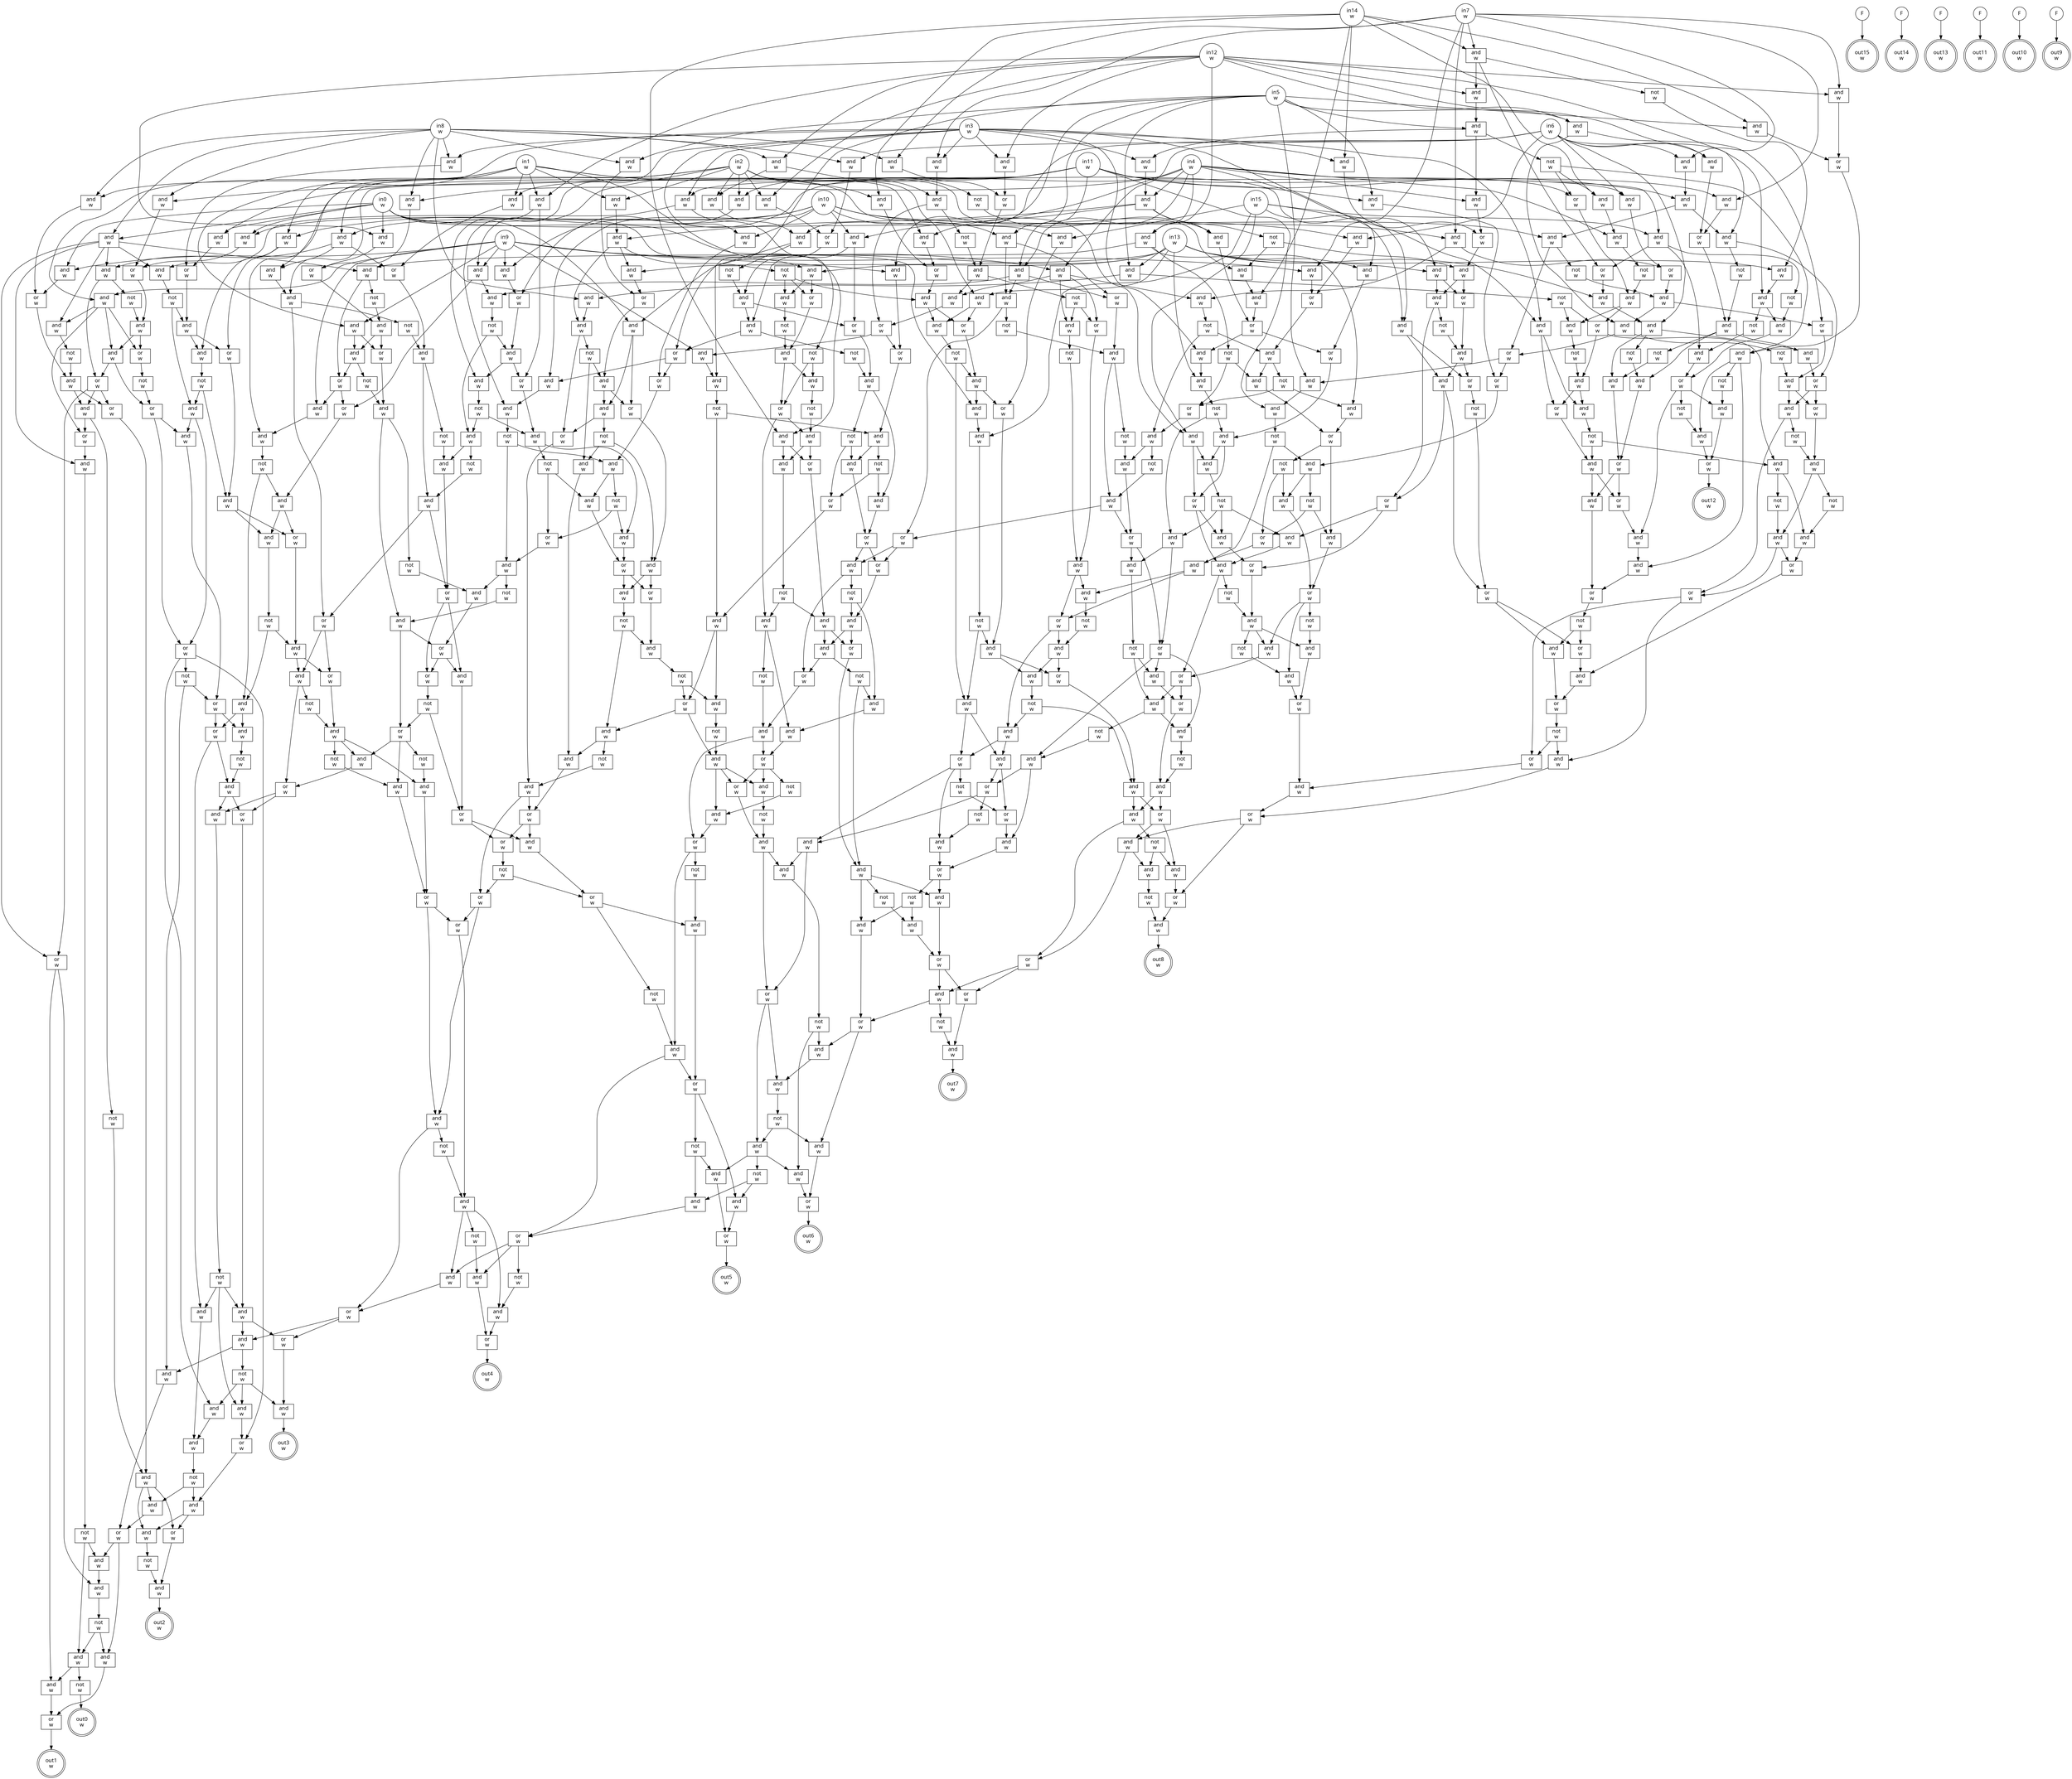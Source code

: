 digraph circuit{
	node [style = filled, fillcolor = white,shape=rect, fontname=geneva]
	g0 [label="in0\nw",shape=circle,fillcolor=white]
	g1 [label="in1\nw",shape=circle,fillcolor=white]
	g2 [label="in2\nw",shape=circle,fillcolor=white]
	g3 [label="in3\nw",shape=circle,fillcolor=white]
	g4 [label="in4\nw",shape=circle,fillcolor=white]
	g5 [label="in5\nw",shape=circle,fillcolor=white]
	g6 [label="in6\nw",shape=circle,fillcolor=white]
	g7 [label="in7\nw",shape=circle,fillcolor=white]
	g8 [label="in8\nw",shape=circle,fillcolor=white]
	g9 [label="in9\nw",shape=circle,fillcolor=white]
	g10 [label="in10\nw",shape=circle,fillcolor=white]
	g11 [label="in11\nw",shape=circle,fillcolor=white]
	g12 [label="in12\nw",shape=circle,fillcolor=white]
	g13 [label="in13\nw",shape=circle,fillcolor=white]
	g14 [label="in14\nw",shape=circle,fillcolor=white]
	g15 [label="in15\nw",shape=circle,fillcolor=white]
	g16 [label="F",shape=circle,fillcolor=white]
	g17 [label="F",shape=circle,fillcolor=white]
	g18 [label="F",shape=circle,fillcolor=white]
	g19 [label="F",shape=circle,fillcolor=white]
	g20 [label="F",shape=circle,fillcolor=white]
	g21 [label="F",shape=circle,fillcolor=white]
	g22 [label="and\nw",fillcolor=white]
	g23 [label="and\nw",fillcolor=white]
	g24 [label="and\nw",fillcolor=white]
	g25 [label="not\nw",fillcolor=white]
	g26 [label="and\nw",fillcolor=white]
	g27 [label="and\nw",fillcolor=white]
	g28 [label="and\nw",fillcolor=white]
	g29 [label="and\nw",fillcolor=white]
	g30 [label="and\nw",fillcolor=white]
	g31 [label="and\nw",fillcolor=white]
	g32 [label="and\nw",fillcolor=white]
	g33 [label="not\nw",fillcolor=white]
	g34 [label="and\nw",fillcolor=white]
	g35 [label="or\nw",fillcolor=white]
	g36 [label="and\nw",fillcolor=white]
	g37 [label="and\nw",fillcolor=white]
	g38 [label="not\nw",fillcolor=white]
	g39 [label="and\nw",fillcolor=white]
	g40 [label="not\nw",fillcolor=white]
	g41 [label="and\nw",fillcolor=white]
	g42 [label="and\nw",fillcolor=white]
	g43 [label="and\nw",fillcolor=white]
	g44 [label="not\nw",fillcolor=white]
	g45 [label="and\nw",fillcolor=white]
	g46 [label="not\nw",fillcolor=white]
	g47 [label="and\nw",fillcolor=white]
	g48 [label="or\nw",fillcolor=white]
	g49 [label="and\nw",fillcolor=white]
	g50 [label="and\nw",fillcolor=white]
	g51 [label="or\nw",fillcolor=white]
	g52 [label="and\nw",fillcolor=white]
	g53 [label="not\nw",fillcolor=white]
	g54 [label="and\nw",fillcolor=white]
	g55 [label="and\nw",fillcolor=white]
	g56 [label="or\nw",fillcolor=white]
	g57 [label="and\nw",fillcolor=white]
	g58 [label="not\nw",fillcolor=white]
	g59 [label="and\nw",fillcolor=white]
	g60 [label="not\nw",fillcolor=white]
	g61 [label="and\nw",fillcolor=white]
	g62 [label="and\nw",fillcolor=white]
	g63 [label="and\nw",fillcolor=white]
	g64 [label="and\nw",fillcolor=white]
	g65 [label="or\nw",fillcolor=white]
	g66 [label="not\nw",fillcolor=white]
	g67 [label="or\nw",fillcolor=white]
	g68 [label="and\nw",fillcolor=white]
	g69 [label="and\nw",fillcolor=white]
	g70 [label="and\nw",fillcolor=white]
	g71 [label="not\nw",fillcolor=white]
	g72 [label="and\nw",fillcolor=white]
	g73 [label="or\nw",fillcolor=white]
	g74 [label="and\nw",fillcolor=white]
	g75 [label="not\nw",fillcolor=white]
	g76 [label="and\nw",fillcolor=white]
	g77 [label="and\nw",fillcolor=white]
	g78 [label="not\nw",fillcolor=white]
	g79 [label="and\nw",fillcolor=white]
	g80 [label="and\nw",fillcolor=white]
	g81 [label="and\nw",fillcolor=white]
	g82 [label="and\nw",fillcolor=white]
	g83 [label="or\nw",fillcolor=white]
	g84 [label="and\nw",fillcolor=white]
	g85 [label="and\nw",fillcolor=white]
	g86 [label="and\nw",fillcolor=white]
	g87 [label="and\nw",fillcolor=white]
	g88 [label="or\nw",fillcolor=white]
	g89 [label="and\nw",fillcolor=white]
	g90 [label="not\nw",fillcolor=white]
	g91 [label="or\nw",fillcolor=white]
	g92 [label="and\nw",fillcolor=white]
	g93 [label="not\nw",fillcolor=white]
	g94 [label="not\nw",fillcolor=white]
	g95 [label="and\nw",fillcolor=white]
	g96 [label="or\nw",fillcolor=white]
	g97 [label="not\nw",fillcolor=white]
	g98 [label="and\nw",fillcolor=white]
	g99 [label="or\nw",fillcolor=white]
	g100 [label="and\nw",fillcolor=white]
	g101 [label="not\nw",fillcolor=white]
	g102 [label="and\nw",fillcolor=white]
	g103 [label="or\nw",fillcolor=white]
	g104 [label="and\nw",fillcolor=white]
	g105 [label="and\nw",fillcolor=white]
	g106 [label="not\nw",fillcolor=white]
	g107 [label="or\nw",fillcolor=white]
	g108 [label="and\nw",fillcolor=white]
	g109 [label="not\nw",fillcolor=white]
	g110 [label="and\nw",fillcolor=white]
	g111 [label="and\nw",fillcolor=white]
	g112 [label="not\nw",fillcolor=white]
	g113 [label="or\nw",fillcolor=white]
	g114 [label="and\nw",fillcolor=white]
	g115 [label="and\nw",fillcolor=white]
	g116 [label="not\nw",fillcolor=white]
	g117 [label="and\nw",fillcolor=white]
	g118 [label="or\nw",fillcolor=white]
	g119 [label="or\nw",fillcolor=white]
	g120 [label="and\nw",fillcolor=white]
	g121 [label="or\nw",fillcolor=white]
	g122 [label="and\nw",fillcolor=white]
	g123 [label="not\nw",fillcolor=white]
	g124 [label="and\nw",fillcolor=white]
	g125 [label="or\nw",fillcolor=white]
	g126 [label="not\nw",fillcolor=white]
	g127 [label="or\nw",fillcolor=white]
	g128 [label="and\nw",fillcolor=white]
	g129 [label="and\nw",fillcolor=white]
	g130 [label="and\nw",fillcolor=white]
	g131 [label="and\nw",fillcolor=white]
	g132 [label="not\nw",fillcolor=white]
	g133 [label="or\nw",fillcolor=white]
	g134 [label="and\nw",fillcolor=white]
	g135 [label="or\nw",fillcolor=white]
	g136 [label="and\nw",fillcolor=white]
	g137 [label="not\nw",fillcolor=white]
	g138 [label="and\nw",fillcolor=white]
	g139 [label="and\nw",fillcolor=white]
	g140 [label="and\nw",fillcolor=white]
	g141 [label="and\nw",fillcolor=white]
	g142 [label="and\nw",fillcolor=white]
	g143 [label="and\nw",fillcolor=white]
	g144 [label="not\nw",fillcolor=white]
	g145 [label="and\nw",fillcolor=white]
	g146 [label="and\nw",fillcolor=white]
	g147 [label="or\nw",fillcolor=white]
	g148 [label="and\nw",fillcolor=white]
	g149 [label="and\nw",fillcolor=white]
	g150 [label="not\nw",fillcolor=white]
	g151 [label="or\nw",fillcolor=white]
	g152 [label="and\nw",fillcolor=white]
	g153 [label="and\nw",fillcolor=white]
	g154 [label="or\nw",fillcolor=white]
	g155 [label="and\nw",fillcolor=white]
	g156 [label="and\nw",fillcolor=white]
	g157 [label="not\nw",fillcolor=white]
	g158 [label="and\nw",fillcolor=white]
	g159 [label="and\nw",fillcolor=white]
	g160 [label="or\nw",fillcolor=white]
	g161 [label="and\nw",fillcolor=white]
	g162 [label="and\nw",fillcolor=white]
	g163 [label="not\nw",fillcolor=white]
	g164 [label="or\nw",fillcolor=white]
	g165 [label="and\nw",fillcolor=white]
	g166 [label="not\nw",fillcolor=white]
	g167 [label="not\nw",fillcolor=white]
	g168 [label="or\nw",fillcolor=white]
	g169 [label="and\nw",fillcolor=white]
	g170 [label="not\nw",fillcolor=white]
	g171 [label="and\nw",fillcolor=white]
	g172 [label="or\nw",fillcolor=white]
	g173 [label="and\nw",fillcolor=white]
	g174 [label="not\nw",fillcolor=white]
	g175 [label="and\nw",fillcolor=white]
	g176 [label="and\nw",fillcolor=white]
	g177 [label="and\nw",fillcolor=white]
	g178 [label="not\nw",fillcolor=white]
	g179 [label="and\nw",fillcolor=white]
	g180 [label="and\nw",fillcolor=white]
	g181 [label="not\nw",fillcolor=white]
	g182 [label="and\nw",fillcolor=white]
	g183 [label="or\nw",fillcolor=white]
	g184 [label="or\nw",fillcolor=white]
	g185 [label="or\nw",fillcolor=white]
	g186 [label="and\nw",fillcolor=white]
	g187 [label="or\nw",fillcolor=white]
	g188 [label="and\nw",fillcolor=white]
	g189 [label="and\nw",fillcolor=white]
	g190 [label="and\nw",fillcolor=white]
	g191 [label="or\nw",fillcolor=white]
	g192 [label="not\nw",fillcolor=white]
	g193 [label="and\nw",fillcolor=white]
	g194 [label="not\nw",fillcolor=white]
	g195 [label="and\nw",fillcolor=white]
	g196 [label="and\nw",fillcolor=white]
	g197 [label="and\nw",fillcolor=white]
	g198 [label="and\nw",fillcolor=white]
	g199 [label="and\nw",fillcolor=white]
	g200 [label="and\nw",fillcolor=white]
	g201 [label="and\nw",fillcolor=white]
	g202 [label="or\nw",fillcolor=white]
	g203 [label="or\nw",fillcolor=white]
	g204 [label="not\nw",fillcolor=white]
	g205 [label="or\nw",fillcolor=white]
	g206 [label="and\nw",fillcolor=white]
	g207 [label="or\nw",fillcolor=white]
	g208 [label="and\nw",fillcolor=white]
	g209 [label="or\nw",fillcolor=white]
	g210 [label="not\nw",fillcolor=white]
	g211 [label="or\nw",fillcolor=white]
	g212 [label="and\nw",fillcolor=white]
	g213 [label="and\nw",fillcolor=white]
	g214 [label="and\nw",fillcolor=white]
	g215 [label="and\nw",fillcolor=white]
	g216 [label="or\nw",fillcolor=white]
	g217 [label="and\nw",fillcolor=white]
	g218 [label="and\nw",fillcolor=white]
	g219 [label="not\nw",fillcolor=white]
	g220 [label="and\nw",fillcolor=white]
	g221 [label="and\nw",fillcolor=white]
	g222 [label="or\nw",fillcolor=white]
	g223 [label="or\nw",fillcolor=white]
	g224 [label="and\nw",fillcolor=white]
	g225 [label="and\nw",fillcolor=white]
	g226 [label="not\nw",fillcolor=white]
	g227 [label="and\nw",fillcolor=white]
	g228 [label="not\nw",fillcolor=white]
	g229 [label="not\nw",fillcolor=white]
	g230 [label="or\nw",fillcolor=white]
	g231 [label="and\nw",fillcolor=white]
	g232 [label="and\nw",fillcolor=white]
	g233 [label="not\nw",fillcolor=white]
	g234 [label="and\nw",fillcolor=white]
	g235 [label="or\nw",fillcolor=white]
	g236 [label="or\nw",fillcolor=white]
	g237 [label="and\nw",fillcolor=white]
	g238 [label="not\nw",fillcolor=white]
	g239 [label="and\nw",fillcolor=white]
	g240 [label="or\nw",fillcolor=white]
	g241 [label="and\nw",fillcolor=white]
	g242 [label="and\nw",fillcolor=white]
	g243 [label="or\nw",fillcolor=white]
	g244 [label="and\nw",fillcolor=white]
	g245 [label="and\nw",fillcolor=white]
	g246 [label="not\nw",fillcolor=white]
	g247 [label="and\nw",fillcolor=white]
	g248 [label="and\nw",fillcolor=white]
	g249 [label="and\nw",fillcolor=white]
	g250 [label="not\nw",fillcolor=white]
	g251 [label="and\nw",fillcolor=white]
	g252 [label="or\nw",fillcolor=white]
	g253 [label="and\nw",fillcolor=white]
	g254 [label="and\nw",fillcolor=white]
	g255 [label="not\nw",fillcolor=white]
	g256 [label="or\nw",fillcolor=white]
	g257 [label="and\nw",fillcolor=white]
	g258 [label="and\nw",fillcolor=white]
	g259 [label="and\nw",fillcolor=white]
	g260 [label="not\nw",fillcolor=white]
	g261 [label="and\nw",fillcolor=white]
	g262 [label="or\nw",fillcolor=white]
	g263 [label="and\nw",fillcolor=white]
	g264 [label="not\nw",fillcolor=white]
	g265 [label="and\nw",fillcolor=white]
	g266 [label="and\nw",fillcolor=white]
	g267 [label="or\nw",fillcolor=white]
	g268 [label="and\nw",fillcolor=white]
	g269 [label="not\nw",fillcolor=white]
	g270 [label="and\nw",fillcolor=white]
	g271 [label="or\nw",fillcolor=white]
	g272 [label="and\nw",fillcolor=white]
	g273 [label="and\nw",fillcolor=white]
	g274 [label="or\nw",fillcolor=white]
	g275 [label="and\nw",fillcolor=white]
	g276 [label="and\nw",fillcolor=white]
	g277 [label="not\nw",fillcolor=white]
	g278 [label="not\nw",fillcolor=white]
	g279 [label="and\nw",fillcolor=white]
	g280 [label="or\nw",fillcolor=white]
	g281 [label="and\nw",fillcolor=white]
	g282 [label="and\nw",fillcolor=white]
	g283 [label="not\nw",fillcolor=white]
	g284 [label="and\nw",fillcolor=white]
	g285 [label="or\nw",fillcolor=white]
	g286 [label="and\nw",fillcolor=white]
	g287 [label="or\nw",fillcolor=white]
	g288 [label="and\nw",fillcolor=white]
	g289 [label="or\nw",fillcolor=white]
	g290 [label="and\nw",fillcolor=white]
	g291 [label="and\nw",fillcolor=white]
	g292 [label="and\nw",fillcolor=white]
	g293 [label="or\nw",fillcolor=white]
	g294 [label="and\nw",fillcolor=white]
	g295 [label="not\nw",fillcolor=white]
	g296 [label="and\nw",fillcolor=white]
	g297 [label="not\nw",fillcolor=white]
	g298 [label="and\nw",fillcolor=white]
	g299 [label="and\nw",fillcolor=white]
	g300 [label="not\nw",fillcolor=white]
	g301 [label="or\nw",fillcolor=white]
	g302 [label="and\nw",fillcolor=white]
	g303 [label="and\nw",fillcolor=white]
	g304 [label="or\nw",fillcolor=white]
	g305 [label="and\nw",fillcolor=white]
	g306 [label="not\nw",fillcolor=white]
	g307 [label="and\nw",fillcolor=white]
	g308 [label="or\nw",fillcolor=white]
	g309 [label="and\nw",fillcolor=white]
	g310 [label="not\nw",fillcolor=white]
	g311 [label="and\nw",fillcolor=white]
	g312 [label="and\nw",fillcolor=white]
	g313 [label="and\nw",fillcolor=white]
	g314 [label="not\nw",fillcolor=white]
	g315 [label="and\nw",fillcolor=white]
	g316 [label="not\nw",fillcolor=white]
	g317 [label="or\nw",fillcolor=white]
	g318 [label="and\nw",fillcolor=white]
	g319 [label="and\nw",fillcolor=white]
	g320 [label="not\nw",fillcolor=white]
	g321 [label="and\nw",fillcolor=white]
	g322 [label="or\nw",fillcolor=white]
	g323 [label="or\nw",fillcolor=white]
	g324 [label="and\nw",fillcolor=white]
	g325 [label="not\nw",fillcolor=white]
	g326 [label="and\nw",fillcolor=white]
	g327 [label="and\nw",fillcolor=white]
	g328 [label="not\nw",fillcolor=white]
	g329 [label="and\nw",fillcolor=white]
	g330 [label="or\nw",fillcolor=white]
	g331 [label="and\nw",fillcolor=white]
	g332 [label="and\nw",fillcolor=white]
	g333 [label="or\nw",fillcolor=white]
	g334 [label="not\nw",fillcolor=white]
	g335 [label="and\nw",fillcolor=white]
	g336 [label="or\nw",fillcolor=white]
	g337 [label="and\nw",fillcolor=white]
	g338 [label="and\nw",fillcolor=white]
	g339 [label="and\nw",fillcolor=white]
	g340 [label="and\nw",fillcolor=white]
	g341 [label="and\nw",fillcolor=white]
	g342 [label="not\nw",fillcolor=white]
	g343 [label="and\nw",fillcolor=white]
	g344 [label="and\nw",fillcolor=white]
	g345 [label="or\nw",fillcolor=white]
	g346 [label="and\nw",fillcolor=white]
	g347 [label="and\nw",fillcolor=white]
	g348 [label="not\nw",fillcolor=white]
	g349 [label="and\nw",fillcolor=white]
	g350 [label="or\nw",fillcolor=white]
	g351 [label="not\nw",fillcolor=white]
	g352 [label="and\nw",fillcolor=white]
	g353 [label="or\nw",fillcolor=white]
	g354 [label="and\nw",fillcolor=white]
	g355 [label="or\nw",fillcolor=white]
	g356 [label="and\nw",fillcolor=white]
	g357 [label="not\nw",fillcolor=white]
	g358 [label="and\nw",fillcolor=white]
	g359 [label="or\nw",fillcolor=white]
	g360 [label="not\nw",fillcolor=white]
	g361 [label="or\nw",fillcolor=white]
	g362 [label="and\nw",fillcolor=white]
	g363 [label="and\nw",fillcolor=white]
	g364 [label="not\nw",fillcolor=white]
	g365 [label="or\nw",fillcolor=white]
	g366 [label="and\nw",fillcolor=white]
	g367 [label="and\nw",fillcolor=white]
	g368 [label="not\nw",fillcolor=white]
	g369 [label="or\nw",fillcolor=white]
	g370 [label="and\nw",fillcolor=white]
	g371 [label="or\nw",fillcolor=white]
	g372 [label="and\nw",fillcolor=white]
	g373 [label="and\nw",fillcolor=white]
	g374 [label="and\nw",fillcolor=white]
	g375 [label="not\nw",fillcolor=white]
	g376 [label="and\nw",fillcolor=white]
	g377 [label="not\nw",fillcolor=white]
	g378 [label="or\nw",fillcolor=white]
	g379 [label="and\nw",fillcolor=white]
	g380 [label="and\nw",fillcolor=white]
	g381 [label="or\nw",fillcolor=white]
	g382 [label="and\nw",fillcolor=white]
	g383 [label="not\nw",fillcolor=white]
	g384 [label="and\nw",fillcolor=white]
	g385 [label="and\nw",fillcolor=white]
	g386 [label="or\nw",fillcolor=white]
	g387 [label="not\nw",fillcolor=white]
	g388 [label="or\nw",fillcolor=white]
	g389 [label="and\nw",fillcolor=white]
	g390 [label="and\nw",fillcolor=white]
	g391 [label="and\nw",fillcolor=white]
	g392 [label="not\nw",fillcolor=white]
	g393 [label="and\nw",fillcolor=white]
	g394 [label="or\nw",fillcolor=white]
	g395 [label="and\nw",fillcolor=white]
	g396 [label="or\nw",fillcolor=white]
	g397 [label="not\nw",fillcolor=white]
	g398 [label="or\nw",fillcolor=white]
	g399 [label="and\nw",fillcolor=white]
	g400 [label="and\nw",fillcolor=white]
	g401 [label="and\nw",fillcolor=white]
	g402 [label="or\nw",fillcolor=white]
	g403 [label="not\nw",fillcolor=white]
	g404 [label="and\nw",fillcolor=white]
	g405 [label="or\nw",fillcolor=white]
	g406 [label="and\nw",fillcolor=white]
	g407 [label="and\nw",fillcolor=white]
	g408 [label="not\nw",fillcolor=white]
	g409 [label="or\nw",fillcolor=white]
	g410 [label="and\nw",fillcolor=white]
	g411 [label="not\nw",fillcolor=white]
	g412 [label="or\nw",fillcolor=white]
	g413 [label="and\nw",fillcolor=white]
	g414 [label="and\nw",fillcolor=white]
	g415 [label="not\nw",fillcolor=white]
	g416 [label="and\nw",fillcolor=white]
	g417 [label="or\nw",fillcolor=white]
	g418 [label="and\nw",fillcolor=white]
	g419 [label="not\nw",fillcolor=white]
	g420 [label="and\nw",fillcolor=white]
	g421 [label="or\nw",fillcolor=white]
	g422 [label="and\nw",fillcolor=white]
	g423 [label="not\nw",fillcolor=white]
	g424 [label="and\nw",fillcolor=white]
	g425 [label="and\nw",fillcolor=white]
	g426 [label="not\nw",fillcolor=white]
	g427 [label="and\nw",fillcolor=white]
	g428 [label="or\nw",fillcolor=white]
	g429 [label="and\nw",fillcolor=white]
	g430 [label="not\nw",fillcolor=white]
	g431 [label="and\nw",fillcolor=white]
	g432 [label="and\nw",fillcolor=white]
	g433 [label="and\nw",fillcolor=white]
	g434 [label="or\nw",fillcolor=white]
	g435 [label="not\nw",fillcolor=white]
	g436 [label="and\nw",fillcolor=white]
	g437 [label="or\nw",fillcolor=white]
	g438 [label="not\nw",fillcolor=white]
	g439 [label="and\nw",fillcolor=white]
	g440 [label="or\nw",fillcolor=white]
	g441 [label="and\nw",fillcolor=white]
	g442 [label="and\nw",fillcolor=white]
	g443 [label="not\nw",fillcolor=white]
	g444 [label="and\nw",fillcolor=white]
	g445 [label="and\nw",fillcolor=white]
	g446 [label="or\nw",fillcolor=white]
	g447 [label="and\nw",fillcolor=white]
	g448 [label="and\nw",fillcolor=white]
	g449 [label="not\nw",fillcolor=white]
	g450 [label="or\nw",fillcolor=white]
	g451 [label="and\nw",fillcolor=white]
	g452 [label="not\nw",fillcolor=white]
	g453 [label="or\nw",fillcolor=white]
	g454 [label="and\nw",fillcolor=white]
	g455 [label="and\nw",fillcolor=white]
	g456 [label="not\nw",fillcolor=white]
	g457 [label="and\nw",fillcolor=white]
	g458 [label="or\nw",fillcolor=white]
	g459 [label="or\nw",fillcolor=white]
	g460 [label="not\nw",fillcolor=white]
	g461 [label="or\nw",fillcolor=white]
	g462 [label="not\nw",fillcolor=white]
	g463 [label="and\nw",fillcolor=white]
	g464 [label="or\nw",fillcolor=white]
	g465 [label="or\nw",fillcolor=white]
	g466 [label="not\nw",fillcolor=white]
	g467 [label="or\nw",fillcolor=white]
	g468 [label="and\nw",fillcolor=white]
	g469 [label="or\nw",fillcolor=white]
	g470 [label="and\nw",fillcolor=white]
	g471 [label="not\nw",fillcolor=white]
	g472 [label="and\nw",fillcolor=white]
	g473 [label="or\nw",fillcolor=white]
	g474 [label="and\nw",fillcolor=white]
	g475 [label="not\nw",fillcolor=white]
	g476 [label="and\nw",fillcolor=white]
	g477 [label="or\nw",fillcolor=white]
	g478 [label="and\nw",fillcolor=white]
	g479 [label="or\nw",fillcolor=white]
	g480 [label="not\nw",fillcolor=white]
	g481 [label="and\nw",fillcolor=white]
	g482 [label="not\nw",fillcolor=white]
	g483 [label="and\nw",fillcolor=white]
	g484 [label="not\nw",fillcolor=white]
	g485 [label="and\nw",fillcolor=white]
	g486 [label="not\nw",fillcolor=white]
	g487 [label="and\nw",fillcolor=white]
	g488 [label="or\nw",fillcolor=white]
	g489 [label="and\nw",fillcolor=white]
	g490 [label="and\nw",fillcolor=white]
	g491 [label="not\nw",fillcolor=white]
	g492 [label="and\nw",fillcolor=white]
	g493 [label="or\nw",fillcolor=white]
	g494 [label="and\nw",fillcolor=white]
	g495 [label="and\nw",fillcolor=white]
	g496 [label="not\nw",fillcolor=white]
	g497 [label="and\nw",fillcolor=white]
	g498 [label="or\nw",fillcolor=white]
	g499 [label="and\nw",fillcolor=white]
	g500 [label="and\nw",fillcolor=white]
	g501 [label="not\nw",fillcolor=white]
	g502 [label="or\nw",fillcolor=white]
	g503 [label="and\nw",fillcolor=white]
	g504 [label="and\nw",fillcolor=white]
	g505 [label="and\nw",fillcolor=white]
	g506 [label="or\nw",fillcolor=white]
	g507 [label="not\nw",fillcolor=white]
	g508 [label="and\nw",fillcolor=white]
	g509 [label="or\nw",fillcolor=white]
	g510 [label="or\nw",fillcolor=white]
	g511 [label="and\nw",fillcolor=white]
	g512 [label="not\nw",fillcolor=white]
	g513 [label="and\nw",fillcolor=white]
	g514 [label="and\nw",fillcolor=white]
	g515 [label="and\nw",fillcolor=white]
	g516 [label="or\nw",fillcolor=white]
	g517 [label="not\nw",fillcolor=white]
	g518 [label="and\nw",fillcolor=white]
	g519 [label="or\nw",fillcolor=white]
	g520 [label="and\nw",fillcolor=white]
	g521 [label="or\nw",fillcolor=white]
	g522 [label="and\nw",fillcolor=white]
	g523 [label="or\nw",fillcolor=white]
	g524 [label="not\nw",fillcolor=white]
	g525 [label="and\nw",fillcolor=white]
	g526 [label="or\nw",fillcolor=white]
	g527 [label="or\nw",fillcolor=white]
	g528 [label="not\nw",fillcolor=white]
	g529 [label="and\nw",fillcolor=white]
	g530 [label="or\nw",fillcolor=white]
	g531 [label="or\nw",fillcolor=white]
	g532 [label="and\nw",fillcolor=white]
	g533 [label="not\nw",fillcolor=white]
	g534 [label="and\nw",fillcolor=white]
	g535 [label="and\nw",fillcolor=white]
	g536 [label="not\nw",fillcolor=white]
	g537 [label="and\nw",fillcolor=white]
	g538 [label="or\nw",fillcolor=white]
	g539 [label="and\nw",fillcolor=white]
	g540 [label="or\nw",fillcolor=white]
	g541 [label="and\nw",fillcolor=white]
	g542 [label="and\nw",fillcolor=white]
	g543 [label="not\nw",fillcolor=white]
	g544 [label="and\nw",fillcolor=white]
	g545 [label="and\nw",fillcolor=white]
	g546 [label="and\nw",fillcolor=white]
	g547 [label="not\nw",fillcolor=white]
	g548 [label="and\nw",fillcolor=white]
	g549 [label="or\nw",fillcolor=white]
	g550 [label="and\nw",fillcolor=white]
	g551 [label="or\nw",fillcolor=white]
	g552 [label="or\nw",fillcolor=white]
	g553 [label="and\nw",fillcolor=white]
	g554 [label="or\nw",fillcolor=white]
	g555 [label="and\nw",fillcolor=white]
	g556 [label="and\nw",fillcolor=white]
	g557 [label="or\nw",fillcolor=white]
	g558 [label="and\nw",fillcolor=white]
	g559 [label="not\nw",fillcolor=white]
	g560 [label="not\nw",fillcolor=white]
	g561 [label="or\nw",fillcolor=white]
	g562 [label="and\nw",fillcolor=white]
	g563 [label="or\nw",fillcolor=white]
	g564 [label="and\nw",fillcolor=white]
	g565 [label="not\nw",fillcolor=white]
	g566 [label="and\nw",fillcolor=white]
	g567 [label="and\nw",fillcolor=white]
	g568 [label="or\nw",fillcolor=white]
	g569 [label="and\nw",fillcolor=white]
	g570 [label="and\nw",fillcolor=white]
	g571 [label="not\nw",fillcolor=white]
	g572 [label="and\nw",fillcolor=white]
	g573 [label="and\nw",fillcolor=white]
	g574 [label="not\nw",fillcolor=white]
	g575 [label="and\nw",fillcolor=white]
	g576 [label="or\nw",fillcolor=white]
	g577 [label="out0\nw",shape=doublecircle,fillcolor=white]
	g578 [label="out1\nw",shape=doublecircle,fillcolor=white]
	g579 [label="out2\nw",shape=doublecircle,fillcolor=white]
	g580 [label="out3\nw",shape=doublecircle,fillcolor=white]
	g581 [label="out4\nw",shape=doublecircle,fillcolor=white]
	g582 [label="out5\nw",shape=doublecircle,fillcolor=white]
	g583 [label="out6\nw",shape=doublecircle,fillcolor=white]
	g584 [label="out7\nw",shape=doublecircle,fillcolor=white]
	g585 [label="out8\nw",shape=doublecircle,fillcolor=white]
	g586 [label="out9\nw",shape=doublecircle,fillcolor=white]
	g587 [label="out10\nw",shape=doublecircle,fillcolor=white]
	g588 [label="out11\nw",shape=doublecircle,fillcolor=white]
	g589 [label="out12\nw",shape=doublecircle,fillcolor=white]
	g590 [label="out13\nw",shape=doublecircle,fillcolor=white]
	g591 [label="out14\nw",shape=doublecircle,fillcolor=white]
	g592 [label="out15\nw",shape=doublecircle,fillcolor=white]
	edge [fontname=Geneva,fontcolor=forestgreen]
	g0->g340
	g0->g344
	g0->g373
	g0->g400
	g0->g439
	g0->g441
	g0->g487
	g0->g520
	g0->g553
	g1->g258
	g1->g288
	g1->g290
	g1->g303
	g1->g312
	g1->g326
	g1->g329
	g1->g337
	g1->g338
	g1->g339
	g2->g198
	g2->g200
	g2->g213
	g2->g214
	g2->g215
	g2->g217
	g2->g242
	g2->g244
	g2->g248
	g2->g249
	g2->g250
	g2->g290
	g2->g448
	g3->g142
	g3->g145
	g3->g146
	g3->g153
	g3->g155
	g3->g176
	g3->g193
	g3->g195
	g3->g196
	g3->g197
	g3->g225
	g3->g253
	g4->g81
	g4->g104
	g4->g110
	g4->g129
	g4->g130
	g4->g131
	g4->g133
	g4->g139
	g4->g140
	g4->g141
	g4->g143
	g5->g55
	g5->g57
	g5->g62
	g5->g63
	g5->g69
	g5->g72
	g5->g76
	g5->g79
	g5->g80
	g5->g162
	g6->g32
	g6->g34
	g6->g36
	g6->g41
	g6->g47
	g6->g50
	g6->g54
	g6->g85
	g6->g218
	g7->g23
	g7->g27
	g7->g28
	g7->g29
	g7->g30
	g7->g31
	g7->g41
	g7->g155
	g8->g22
	g8->g30
	g8->g54
	g8->g77
	g8->g80
	g8->g141
	g8->g197
	g8->g249
	g8->g339
	g8->g441
	g9->g28
	g9->g36
	g9->g79
	g9->g140
	g9->g161
	g9->g196
	g9->g244
	g9->g338
	g9->g447
	g9->g553
	g10->g29
	g10->g34
	g10->g43
	g10->g62
	g10->g139
	g10->g195
	g10->g224
	g10->g248
	g10->g337
	g10->g520
	g11->g31
	g11->g42
	g11->g47
	g11->g70
	g11->g72
	g11->g104
	g11->g193
	g11->g242
	g11->g327
	g11->g329
	g11->g487
	g12->g22
	g12->g24
	g12->g27
	g12->g45
	g12->g50
	g12->g63
	g12->g110
	g12->g153
	g12->g215
	g12->g312
	g12->g439
	g13->g26
	g13->g76
	g13->g84
	g13->g129
	g13->g145
	g13->g213
	g13->g254
	g13->g292
	g13->g303
	g13->g400
	g14->g23
	g14->g55
	g14->g61
	g14->g146
	g14->g199
	g14->g288
	g14->g373
	g15->g81
	g15->g176
	g15->g200
	g15->g258
	g15->g341
	g15->g344
	g16->g592
	g17->g591
	g18->g590
	g19->g588
	g20->g587
	g21->g586
	g22->g156
	g22->g217
	g23->g24
	g23->g25
	g23->g83
	g24->g57
	g25->g26
	g26->g32
	g27->g56
	g28->g35
	g29->g37
	g29->g48
	g30->g154
	g31->g51
	g32->g33
	g32->g98
	g33->g82
	g34->g35
	g35->g39
	g36->g37
	g36->g159
	g36->g168
	g36->g169
	g37->g38
	g38->g39
	g38->g114
	g39->g40
	g39->g120
	g40->g111
	g40->g113
	g41->g42
	g42->g43
	g42->g45
	g43->g44
	g43->g65
	g44->g49
	g45->g46
	g45->g88
	g46->g52
	g47->g48
	g48->g49
	g49->g64
	g49->g67
	g50->g51
	g51->g52
	g52->g53
	g52->g87
	g52->g95
	g53->g86
	g54->g216
	g55->g56
	g56->g59
	g57->g58
	g57->g130
	g57->g142
	g58->g59
	g58->g61
	g58->g133
	g59->g60
	g59->g102
	g59->g189
	g60->g100
	g61->g131
	g62->g105
	g62->g107
	g63->g64
	g63->g67
	g64->g65
	g64->g66
	g65->g69
	g65->g73
	g66->g68
	g67->g68
	g68->g89
	g68->g91
	g69->g70
	g70->g71
	g71->g74
	g71->g128
	g72->g73
	g73->g74
	g74->g75
	g74->g124
	g75->g122
	g75->g127
	g76->g77
	g76->g78
	g77->g294
	g78->g135
	g78->g136
	g79->g164
	g80->g293
	g81->g82
	g81->g83
	g81->g97
	g82->g99
	g83->g84
	g84->g85
	g85->g86
	g85->g87
	g85->g94
	g86->g96
	g87->g88
	g88->g89
	g88->g91
	g89->g90
	g89->g184
	g90->g92
	g91->g92
	g92->g93
	g92->g182
	g93->g180
	g94->g95
	g95->g96
	g96->g187
	g96->g190
	g97->g98
	g98->g99
	g99->g100
	g99->g101
	g99->g188
	g100->g103
	g101->g102
	g102->g103
	g103->g589
	g104->g105
	g104->g107
	g104->g245
	g105->g106
	g105->g119
	g106->g108
	g107->g108
	g108->g109
	g108->g117
	g109->g115
	g110->g111
	g110->g112
	g110->g442
	g111->g121
	g112->g113
	g112->g120
	g113->g114
	g114->g115
	g114->g116
	g115->g118
	g116->g117
	g117->g118
	g117->g119
	g118->g262
	g118->g263
	g119->g236
	g119->g237
	g120->g121
	g121->g122
	g121->g123
	g122->g125
	g123->g124
	g123->g127
	g124->g125
	g125->g126
	g125->g273
	g125->g284
	g126->g282
	g127->g128
	g128->g172
	g128->g173
	g129->g149
	g129->g151
	g130->g147
	g131->g132
	g132->g134
	g133->g134
	g134->g135
	g134->g136
	g135->g138
	g135->g179
	g136->g137
	g137->g138
	g138->g177
	g138->g185
	g139->g221
	g139->g230
	g140->g243
	g141->g440
	g142->g143
	g143->g144
	g143->g214
	g143->g251
	g143->g291
	g144->g148
	g144->g198
	g145->g256
	g146->g147
	g147->g148
	g148->g149
	g148->g151
	g149->g150
	g149->g202
	g150->g152
	g151->g152
	g152->g201
	g152->g203
	g153->g154
	g154->g158
	g155->g156
	g156->g157
	g156->g160
	g157->g158
	g158->g159
	g158->g167
	g159->g160
	g160->g161
	g160->g164
	g161->g162
	g162->g163
	g163->g165
	g163->g241
	g164->g165
	g165->g166
	g165->g234
	g166->g232
	g166->g240
	g167->g168
	g167->g169
	g168->g171
	g169->g170
	g170->g171
	g171->g172
	g171->g173
	g172->g175
	g172->g349
	g173->g174
	g174->g175
	g175->g347
	g175->g361
	g176->g177
	g176->g185
	g177->g178
	g178->g179
	g178->g186
	g179->g180
	g179->g181
	g180->g183
	g181->g182
	g182->g183
	g182->g184
	g183->g208
	g184->g211
	g184->g212
	g185->g186
	g186->g187
	g186->g190
	g187->g188
	g188->g189
	g189->g191
	g190->g191
	g191->g192
	g192->g206
	g192->g207
	g193->g194
	g193->g481
	g194->g308
	g194->g309
	g195->g223
	g196->g445
	g196->g453
	g197->g488
	g198->g199
	g199->g252
	g200->g201
	g200->g203
	g201->g202
	g201->g205
	g202->g266
	g202->g271
	g203->g204
	g204->g205
	g205->g206
	g205->g207
	g206->g209
	g207->g208
	g208->g209
	g209->g210
	g210->g211
	g210->g212
	g211->g286
	g212->g287
	g213->g299
	g213->g301
	g214->g289
	g215->g216
	g216->g220
	g217->g218
	g218->g219
	g218->g222
	g219->g220
	g220->g221
	g220->g230
	g221->g222
	g221->g229
	g222->g223
	g222->g224
	g223->g227
	g224->g225
	g225->g226
	g226->g227
	g226->g324
	g227->g228
	g227->g321
	g228->g319
	g228->g323
	g229->g231
	g230->g231
	g231->g232
	g231->g233
	g232->g235
	g233->g234
	g233->g240
	g234->g235
	g235->g236
	g235->g237
	g236->g239
	g237->g238
	g237->g381
	g238->g239
	g238->g384
	g239->g380
	g239->g388
	g240->g241
	g241->g412
	g241->g418
	g242->g243
	g243->g247
	g244->g245
	g244->g450
	g245->g246
	g246->g247
	g246->g315
	g247->g313
	g247->g317
	g248->g326
	g248->g330
	g248->g483
	g249->g521
	g250->g251
	g251->g252
	g252->g253
	g252->g256
	g253->g254
	g254->g255
	g255->g257
	g255->g261
	g256->g257
	g257->g259
	g257->g267
	g258->g259
	g258->g267
	g259->g260
	g260->g261
	g260->g266
	g260->g270
	g261->g262
	g261->g263
	g262->g265
	g262->g276
	g262->g279
	g263->g264
	g264->g265
	g264->g275
	g265->g280
	g266->g268
	g267->g268
	g267->g270
	g268->g269
	g268->g274
	g269->g272
	g270->g271
	g271->g272
	g272->g273
	g272->g282
	g272->g283
	g273->g274
	g274->g275
	g274->g280
	g275->g276
	g275->g278
	g276->g277
	g277->g281
	g278->g279
	g279->g354
	g279->g355
	g280->g281
	g281->g363
	g281->g365
	g282->g285
	g283->g284
	g284->g285
	g285->g286
	g286->g287
	g287->g366
	g287->g371
	g288->g289
	g289->g298
	g290->g291
	g291->g292
	g291->g294
	g291->g297
	g292->g293
	g293->g296
	g294->g295
	g294->g402
	g295->g296
	g295->g404
	g296->g401
	g296->g405
	g297->g298
	g297->g304
	g297->g305
	g298->g299
	g298->g301
	g299->g300
	g300->g302
	g300->g343
	g301->g302
	g302->g340
	g302->g345
	g303->g304
	g303->g305
	g304->g307
	g305->g306
	g306->g307
	g307->g308
	g307->g309
	g308->g311
	g308->g376
	g309->g310
	g310->g311
	g311->g374
	g311->g378
	g312->g313
	g312->g317
	g313->g314
	g314->g315
	g314->g318
	g315->g316
	g315->g335
	g316->g332
	g317->g318
	g318->g319
	g318->g320
	g319->g322
	g320->g321
	g320->g323
	g321->g322
	g322->g407
	g322->g409
	g323->g324
	g324->g325
	g324->g457
	g325->g455
	g326->g327
	g327->g328
	g327->g333
	g328->g331
	g329->g330
	g330->g331
	g331->g332
	g331->g334
	g332->g333
	g332->g336
	g333->g500
	g333->g502
	g334->g335
	g335->g336
	g336->g459
	g336->g463
	g337->g490
	g337->g493
	g338->g485
	g338->g523
	g338->g525
	g338->g557
	g339->g554
	g340->g341
	g341->g342
	g342->g343
	g342->g346
	g343->g350
	g343->g352
	g344->g345
	g345->g346
	g346->g347
	g346->g361
	g347->g348
	g348->g349
	g348->g362
	g349->g350
	g349->g352
	g350->g351
	g350->g356
	g350->g358
	g351->g353
	g352->g353
	g352->g355
	g353->g354
	g354->g359
	g355->g356
	g355->g357
	g356->g425
	g356->g428
	g357->g358
	g358->g359
	g359->g360
	g359->g390
	g360->g391
	g360->g393
	g361->g362
	g362->g363
	g362->g365
	g363->g364
	g363->g369
	g364->g367
	g364->g370
	g365->g366
	g365->g370
	g366->g367
	g366->g369
	g367->g368
	g368->g372
	g369->g395
	g369->g398
	g370->g371
	g371->g372
	g372->g585
	g373->g374
	g373->g378
	g374->g375
	g375->g376
	g375->g379
	g376->g377
	g376->g385
	g377->g382
	g378->g379
	g379->g380
	g379->g388
	g380->g381
	g380->g383
	g381->g382
	g382->g386
	g382->g437
	g383->g384
	g383->g389
	g384->g385
	g385->g386
	g386->g387
	g386->g421
	g386->g422
	g387->g436
	g388->g389
	g389->g390
	g389->g391
	g389->g392
	g390->g394
	g391->g396
	g392->g393
	g393->g394
	g394->g395
	g394->g398
	g395->g396
	g395->g397
	g396->g427
	g396->g431
	g397->g399
	g398->g399
	g399->g584
	g400->g401
	g400->g405
	g401->g402
	g401->g403
	g402->g416
	g403->g404
	g403->g406
	g404->g414
	g405->g406
	g406->g407
	g406->g409
	g407->g408
	g408->g410
	g408->g413
	g409->g410
	g410->g411
	g411->g412
	g411->g418
	g412->g413
	g412->g420
	g413->g414
	g413->g415
	g414->g417
	g415->g416
	g416->g417
	g416->g467
	g417->g465
	g417->g468
	g418->g419
	g419->g420
	g420->g421
	g420->g422
	g420->g436
	g421->g424
	g422->g423
	g423->g424
	g424->g425
	g424->g428
	g425->g426
	g426->g427
	g426->g433
	g427->g429
	g428->g429
	g428->g432
	g429->g430
	g430->g431
	g430->g432
	g431->g434
	g432->g433
	g432->g435
	g432->g476
	g433->g434
	g434->g583
	g435->g474
	g435->g478
	g436->g437
	g437->g438
	g437->g472
	g438->g470
	g439->g440
	g440->g444
	g441->g442
	g441->g481
	g441->g483
	g441->g485
	g441->g552
	g441->g558
	g442->g443
	g442->g446
	g443->g444
	g444->g445
	g444->g453
	g445->g446
	g445->g452
	g446->g447
	g446->g450
	g447->g448
	g448->g449
	g449->g451
	g449->g497
	g450->g451
	g451->g495
	g451->g498
	g452->g454
	g453->g454
	g454->g455
	g454->g456
	g455->g458
	g455->g461
	g456->g457
	g457->g458
	g458->g459
	g458->g463
	g459->g460
	g460->g461
	g460->g464
	g461->g462
	g461->g505
	g461->g508
	g462->g504
	g463->g464
	g464->g465
	g464->g468
	g465->g466
	g466->g467
	g466->g469
	g467->g510
	g467->g511
	g468->g469
	g469->g470
	g469->g471
	g470->g473
	g471->g472
	g472->g473
	g472->g479
	g473->g474
	g473->g475
	g474->g477
	g475->g476
	g475->g478
	g476->g477
	g477->g582
	g478->g479
	g479->g480
	g479->g515
	g479->g518
	g480->g514
	g481->g482
	g482->g489
	g482->g492
	g483->g484
	g483->g551
	g484->g522
	g485->g486
	g486->g555
	g487->g488
	g488->g489
	g489->g490
	g489->g493
	g490->g491
	g491->g492
	g491->g494
	g492->g527
	g492->g529
	g493->g494
	g494->g495
	g494->g498
	g495->g496
	g496->g497
	g496->g499
	g497->g531
	g497->g532
	g498->g499
	g499->g500
	g499->g502
	g500->g501
	g500->g506
	g501->g503
	g502->g503
	g503->g504
	g503->g505
	g503->g507
	g504->g509
	g505->g506
	g506->g535
	g506->g538
	g507->g508
	g508->g509
	g509->g510
	g509->g511
	g510->g513
	g511->g512
	g511->g516
	g512->g513
	g513->g514
	g513->g515
	g513->g517
	g514->g519
	g515->g516
	g516->g540
	g516->g541
	g517->g518
	g518->g519
	g519->g581
	g520->g521
	g521->g522
	g522->g523
	g522->g525
	g523->g524
	g524->g526
	g525->g526
	g525->g551
	g526->g527
	g526->g529
	g527->g528
	g527->g545
	g527->g549
	g528->g530
	g528->g542
	g529->g530
	g530->g531
	g530->g532
	g531->g534
	g531->g537
	g532->g533
	g533->g534
	g534->g535
	g534->g538
	g535->g536
	g536->g537
	g536->g539
	g536->g548
	g537->g546
	g538->g539
	g539->g540
	g539->g541
	g540->g544
	g541->g542
	g541->g543
	g542->g568
	g543->g544
	g543->g545
	g543->g548
	g544->g580
	g545->g546
	g546->g547
	g547->g550
	g547->g567
	g548->g549
	g549->g550
	g550->g563
	g550->g564
	g551->g552
	g551->g556
	g551->g561
	g552->g570
	g552->g573
	g553->g554
	g554->g555
	g555->g556
	g555->g561
	g556->g557
	g556->g560
	g557->g558
	g558->g559
	g559->g569
	g559->g572
	g560->g562
	g561->g562
	g562->g563
	g562->g564
	g562->g567
	g563->g566
	g564->g565
	g565->g566
	g566->g579
	g567->g568
	g568->g569
	g568->g575
	g569->g570
	g570->g571
	g571->g572
	g571->g575
	g572->g573
	g572->g574
	g573->g576
	g574->g577
	g575->g576
	g576->g578
}